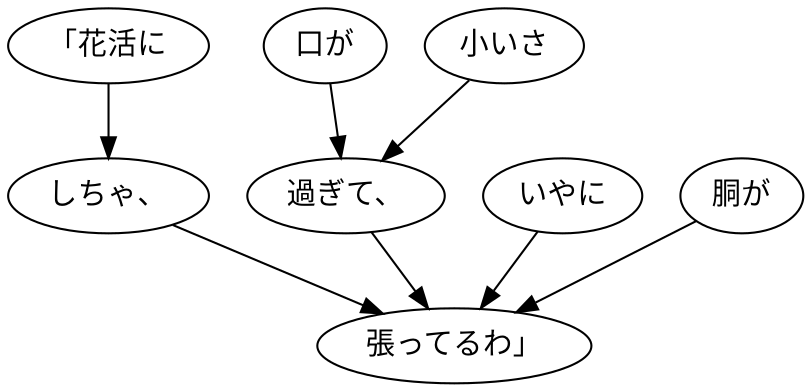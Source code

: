 digraph graph7039 {
	node0 [label="「花活に"];
	node1 [label="しちゃ、"];
	node2 [label="口が"];
	node3 [label="小いさ"];
	node4 [label="過ぎて、"];
	node5 [label="いやに"];
	node6 [label="胴が"];
	node7 [label="張ってるわ」"];
	node0 -> node1;
	node1 -> node7;
	node2 -> node4;
	node3 -> node4;
	node4 -> node7;
	node5 -> node7;
	node6 -> node7;
}

